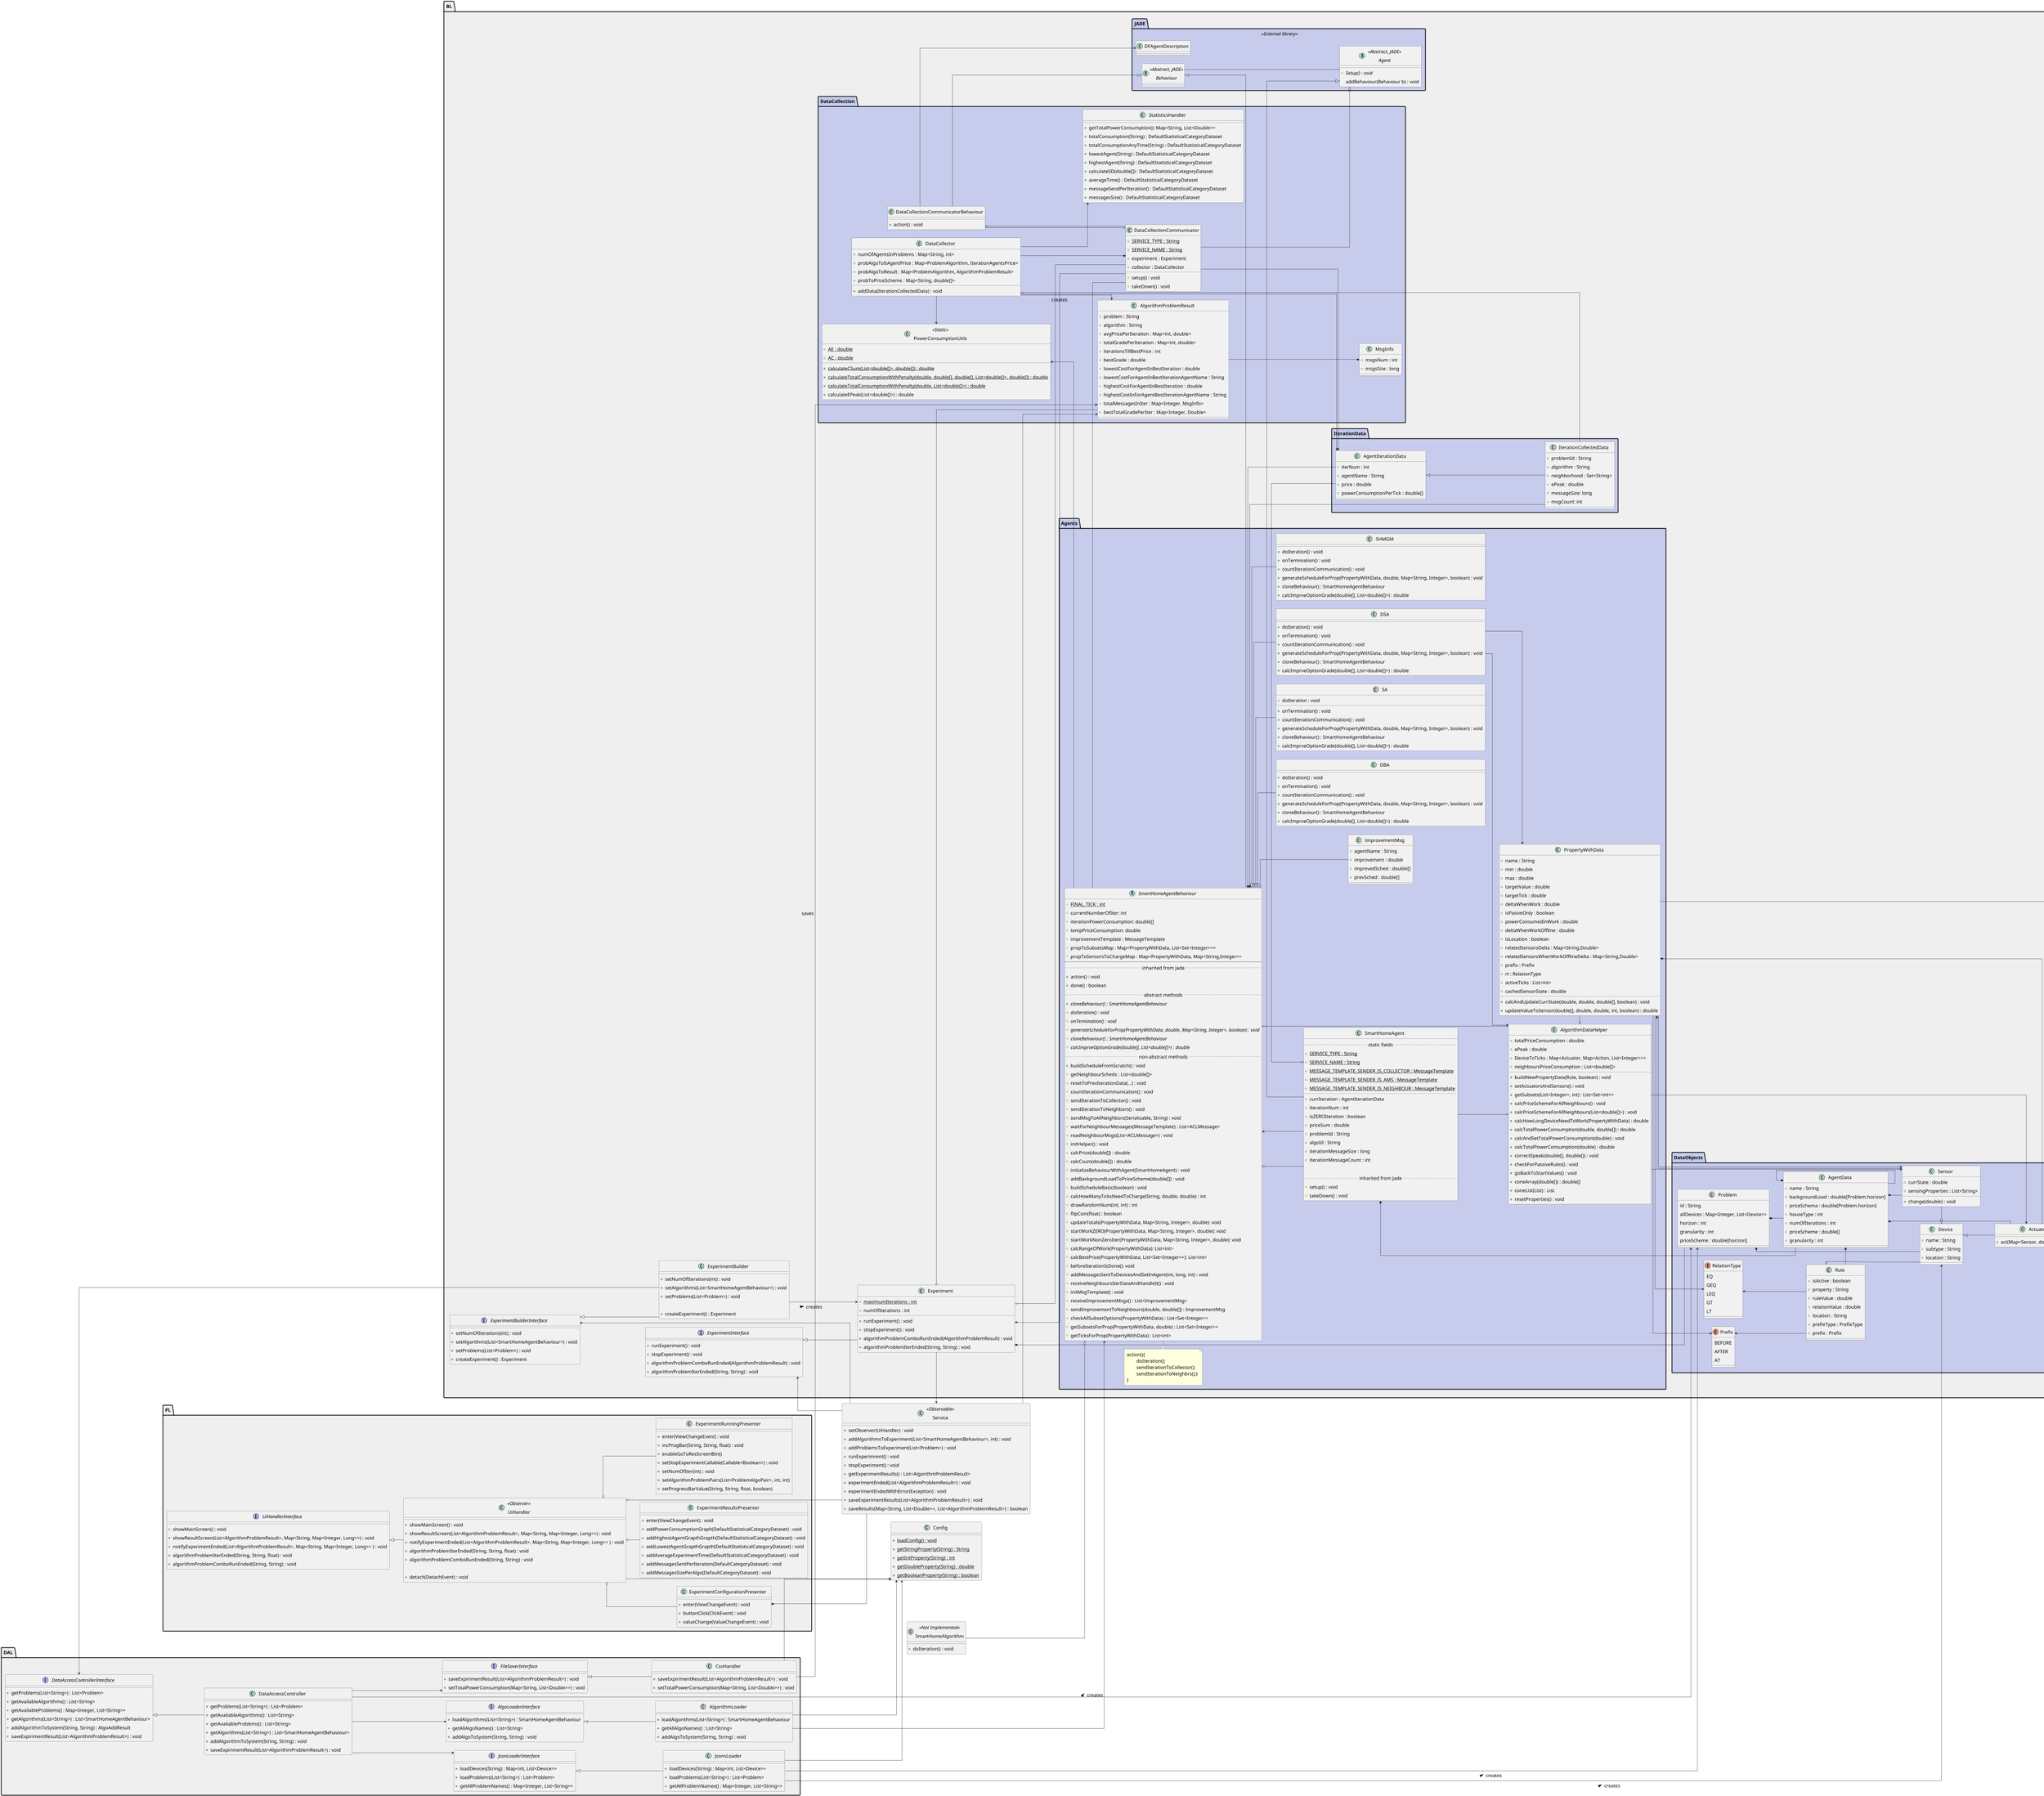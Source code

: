 @startuml
scale 0.5
skinparam linetype ortho
skinparam pageExternalColor white
skinparam dpi 90
left to right direction
skinparam classFontSize 20
skinparam DefaultFontSize 20
skinparam PackageBorderThickness 3
skinparam Padding 5

package BL #efefef{

	package JADE <<External library>> #c7cced{

		abstract class Agent <<Abstract, JADE>> {
		    {abstract} #Setup() : void
		    addBehaviour(Behaviour b) : void
		}

		abstract class Behaviour <<Abstract, JADE>>
		Behaviour -- Agent

		class DFAgentDescription
	}

	package DataObjects #c7cced{
		together {
			class Device {
				+name : String
				+subtype : String
				+location : String
			}

			class Sensor {
				+currState : double
				+sensingProperties : List<String>
				+change(double) : void
			}

			class Actuator {
				+act(Map<Sensor, double>) : void
			}
		}

		together {
			class Effect {
				+property : String
				+delta : double
			}

			class Action {
				+name : String
				+powerConsumption : double
			}
		}

		together {
			enum RelationType {
			EQ
			GEQ
			LEQ
			GT
			LT
			}

			enum Prefix {
				BEFORE
				AFTER
				AT
			}

			class Rule {
				+isActive : boolean
				+property : String
				+ruleValue : double
				+relationValue : double
				+location : String
				+prefixType : PrefixType
				+prefix : Prefix
			}
		}

		'agentdata and problem'
		together {
			class AgentData {
				+name : String
				+backgroundLoad : double[Problem.horizon]
				+priceSchema : double[Problem.horizon]
				+houseType : int
				+numOfIterations : int
				+priceScheme : double[]
				+granularity : int
			}

			class Problem {
				id : String
				allDevices : Map<Integer, List<Device>>
				horizon : int
				granularity : int
				priceScheme : double[horizon]
			}
		}

		Device <|- Sensor
		Device <|-- Actuator

		Action *-down- Effect
		Actuator *-down- Action

		Problem *-- AgentData
		Problem *-- Device
		AgentData *-- Sensor
		AgentData *-- Actuator
		AgentData *-down- AgentData
		AgentData *- Rule

		Prefix <-- Rule
		RelationType <-- Rule
		Rule o-- Device
	}

	package Agents #c7cced{

		'helpers'
		together {
			class AlgorithmDataHelper {
				+totalPriceConsumption : double
				+ePeak : double
				+DeviceToTicks : Map<Actuator, Map<Action, List<Integer>>>
				+neighboursPriceConsumption : List<double[]>
				
				+buildNewPropertyData(Rule, boolean) : void
				+setActuatorsAndSensors() : void
				+getSubsets(List<Integer>, int) : List<Set<int>>
				+calcPriceSchemeForAllNeighbours() : void
				+calcPriceSchemeForAllNeighbours(List<double[]>) : void
				+calcHowLongDeviceNeedToWork(PropertyWithData) : double
				+calcTotalPowerConsumption(double, double[]) : double
				+calcAndSetTotalPowerConsumption(double) : void
				+calcTotalPowerConsumption(double) : double
				+correctEpeak(double[], double[]) : void
				+checkForPassiveRules() : void
				+goBackToStartValues() : void
				+coneArray(double[]) : double[]
				+coneList(List) : List
				+resetProperties() : void
			}

			class PropertyWithData {
				+name : String
				+min : double
				+max : double
				+targetValue : double
				+targetTick : double
				+deltaWhenWork : double
				+isPasiveOnly : boolean
				+powerConsumedInWork : double
				+deltaWhenWorkOffline : double
				+isLocation : boolean
				+relatedSensorsDelta : Map<String,Double>
				+relatedSensorsWhenWorkOfflineDelta : Map<String,Double>
				+prefix : Prefix
				+rt : RelationType
				+activeTicks : List<int>
				+cachedSensorState : double

				+calcAndUpdateCurrState(double, double, double[], boolean) : void
				+updateValueToSensor(double[], double, double, int, boolean) : double
			}
		}

		'agent'
		together {
			class SmartHomeAgent {
				..static fields..
				+{static} SERVICE_TYPE : String
				+{static} SERVICE_NAME : String
				+{static} MESSAGE_TEMPLATE_SENDER_IS_COLLECTOR : MessageTemplate
				+{static} MESSAGE_TEMPLATE_SENDER_IS_AMS : MessageTemplate
				+{static} MESSAGE_TEMPLATE_SENDER_IS_NEIGHBOUR : MessageTemplate
				..
				+currIteration : AgentIterationData
				+iterationNum : int
				+isZEROIteration : boolean
				+priceSum : double
				+problemId : String
				+algoId : String
				+iterationMessageSize : long
				+iterationMessageCount : int

				..inharited from Jade..
				#setup() : void
				#takeDown() : void
			}


			abstract class SmartHomeAgentBehaviour {
				#{static} FINAL_TICK : int
				#currentNumberOfIter: int
				#iterationPowerConsumption: double[]
				#tempPriceConsumption: double
				#improvementTemplate : MessageTemplate
				#propToSubsetsMap : Map<PropertyWithData, List<Set<Integer>>>
				#propToSensorsToChargeMap : Map<PropertyWithData, Map<String,Integer>>
				--
				..inharited from Jade..
				+action() : void
				+done() : boolean
				..abstract methods..
				+{abstract} cloneBehaviour() : SmartHomeAgentBehaviour
				#{abstract} doIteration() : void
				#{abstract} onTermination() : void
				#{abstract} generateScheduleForProp(PropertyWithData, double, Map<String, Integer>, boolean) : void
				#{abstract} cloneBehaviour() : SmartHomeAgentBehaviour
				#{abstract} calcImprveOptionGrade(double[], List<double[]>) : double
				..non-abstract methods..
				+buildScheduleFromScratch() : void
				#getNeighbourScheds : List<double[]>
				#resetToPrevIterationData(...) : void
				#countIterationCommunication() : void
				#sendIterationToCollector() : void
				#sendIterationToNeighbors() : void
				#sendMsgToAllNeighbors(Serializable, String) : void
				#waitForNeighbourMessages(MessageTemplate) : List<ACLMessage>
				#readNeighbourMsgs(List<ACLMessage>) : void
				#initHelper() : void
				#calcPrice(double[]) : double
				#calcCsum(double[]) : double
				#initializeBehaviourWithAgent(SmartHomeAgent) : void
				#addBackgroundLoadToPriceScheme(double[]) : void
				#buildScheduleBasic(boolean) : void
				#calcHowManyTicksNeedToCharge(String, double, double) : int
				#drawRandomNum(int, int) : int
				#flipCoin(float) : boolean
				#updateTotals(PropertyWithData, Map<String, Integer>, double): void
				#startWorkZERO(PropertyWithData, Map<String, Integer>, double): void
				#startWorkNonZeroIter(PropertyWithData, Map<String, Integer>, double): void
				#calcRangeOfWork(PropertyWithData): List<int>
				#calcBestPrice(PropertyWithData, List<Set<Integer>>): List<int>
				#beforeIterationIsDone(): void
				#addMessagesSentToDevicesAndSetInAgent(int, long, int) : void
				#receiveNeighboursIterDataAndHandleIt() : void
				#initMsgTemplate() : void
				#receiveImprovementMsgs() : List<ImprovementMsg>
				#sendImprovementToNeighbours(double, double[]) : ImprovementMsg
				#checkAllSubsetOptions(PropertyWithData) : List<Set<Integer>>
				#getSubsetsForProp(PropertyWithData, double) : List<Set<Integer>>
				#getTicksForProp(PropertyWithData) : List<int>
			}
		}

		Note "action(){\n\tdoIteration();\n\tsendIterationToCollector();\n\tsendIterationToNeighbrs();}\n}" as smabNote
		
		'algos:'
		together {
			class SHMGM {
				+doIteration() : void
				+onTermination() : void
				+countIterationCommunication() : void
				+generateScheduleForProp(PropertyWithData, double, Map<String, Integer>, boolean) : void
				+cloneBehaviour() : SmartHomeAgentBehaviour
				+calcImprveOptionGrade(double[], List<double[]>) : double
			}

			class DSA {
				+doIteration() : void
				+onTermination() : void
				+countIterationCommunication() : void
				+generateScheduleForProp(PropertyWithData, double, Map<String, Integer>, boolean) : void
				+cloneBehaviour() : SmartHomeAgentBehaviour
				+calcImprveOptionGrade(double[], List<double[]>) : double
			}

			class SA {
				+doIteration : void
				+onTermination() : void
				+countIterationCommunication() : void
				+generateScheduleForProp(PropertyWithData, double, Map<String, Integer>, boolean) : void
				+cloneBehaviour() : SmartHomeAgentBehaviour
				+calcImprveOptionGrade(double[], List<double[]>) : double
			}

			class DBA {
				+doIteration() : void
				+onTermination() : void
				+countIterationCommunication() : void
				+generateScheduleForProp(PropertyWithData, double, Map<String, Integer>, boolean) : void
				+cloneBehaviour() : SmartHomeAgentBehaviour
				+calcImprveOptionGrade(double[], List<double[]>) : double
			}
		}

		class ImprovementMsg {
			+agentName : String
			+improvement : double
			+imprevedSched : double[]
			+prevSched : double[]
		}


		Agent <|-- SmartHomeAgent
		SmartHomeAgentBehaviour --|> Behaviour
		SmartHomeAgent --> SmartHomeAgentBehaviour

		SmartHomeAgentBehaviour . smabNote

		SmartHomeAgentBehaviour <|-- SHMGM
		SmartHomeAgentBehaviour <|-- DSA
		SmartHomeAgentBehaviour <|-- SA
		SmartHomeAgentBehaviour <|-- DBA

		SmartHomeAgentBehaviour o-- SmartHomeAgent
		SmartHomeAgentBehaviour o-- AlgorithmDataHelper
		SmartHomeAgentBehaviour o-- ImprovementMsg

		DSA --> AlgorithmDataHelper
		DSA --> PropertyWithData

		AlgorithmDataHelper o- PropertyWithData
		AlgorithmDataHelper o-- SmartHomeAgent

		PropertyWithData *-up- Sensor
		PropertyWithData *- Actuator
	}

	package IterationData #c7cced{

		class AgentIterationData {
			+iterNum : int
			+agentName : String
			+price : double
			+powerConsumptionPerTick : double[]
		}

		class IterationCollectedData {
			+problemId : String
			+algorithm : String
			+neighborhood : Set<String>
			+ePeak : double
			+messageSize: long
			+msgCount: int
		} 

		AgentIterationData <|-- IterationCollectedData
	}

	package DataCollection #c7cced{

		class PowerConsumptionUtils <<Static>> {
			+{static} AE : double
			+{static} AC : double
			+{static} calculateCSum(List<double[]>, double[]) : double
			+{static} calculateTotalConsumptionWithPenalty(double, double[], double[], List<double[]>, double[]) : double
			+{static} calculateTotalConsumptionWithPenalty(double, List<double[]>) : double
			+calculateEPeak(List<double[]>) : double
		}

		'collectors'
		together {
			class DataCollector {
			    +numOfAgentsInProblems : Map<String, int>
			    +probAlgoToItAgentPrice : Map<ProblemAlgorithm, IterationAgentsPrice>
			    +probAlgoToResult : Map<ProblemAlgorithm, AlgorithmProblemResult>
			    +probToPriceScheme : Map<String, double[]>

			    +addData(IterationCollectedData) : void    
			}

			class DataCollectionCommunicator {
				+{static} SERVICE_TYPE : String
				+{static} SERVICE_NAME : String
				+experiment : Experiment
				+collector : DataCollector

				#setup() : void
				#takeDown() : void
			}

			class DataCollectionCommunicatorBehaviour {
				+action() : void
			}
		}

		class StatisticsHandler {
			+getTotalPowerConsumption(): Map<String, List<Double>>
			+totalConsumption(String) : DefaultStatisticalCategoryDataset
			+totalConsumptionAnyTime(String) : DefaultStatisticalCategoryDataset
			+lowestAgent(String) : DefaultStatisticalCategoryDataset
			+highestAgent(String) : DefaultStatisticalCategoryDataset
			+calculateSD(double[]) : DefaultStatisticalCategoryDataset
			+averageTime() : DefaultStatisticalCategoryDataset
			+messageSendPerIteration() : DefaultStatisticalCategoryDataset
			+messagesSize() : DefaultStatisticalCategoryDataset
		}

		class AlgorithmProblemResult {
			+problem : String
			+algorithm : String
			+avgPricePerIteration : Map<int, double>
			+totalGradePerIteration : Map<int, double>
			+iterationsTillBestPrice : int
			+bestGrade : double
			+lowestCostForAgentInBestIteration : double
			+lowestCostForAgentInBestIterationAgentName : String
			+highestCostForAgentInBestIteration : double
			+highestCostInForAgentBestIterationAgentName : String
			+totalMessagesInIter : Map<Integer, MsgInfo>
			+bestTotalGradePerIter : Map<Integer, Double>
		}

		class MsgInfo {
			+msgsNum : int
			+msgsSize : long
		}

		AlgorithmProblemResult --* MsgInfo

		DataCollector --* DataCollectionCommunicator
		DataCollector o-- IterationCollectedData
		DataCollectionCommunicatorBehaviour --|> Behaviour
		DataCollectionCommunicatorBehaviour --o DataCollectionCommunicator
		DataCollectionCommunicatorBehaviour o-- DataCollectionCommunicator
		DataCollector --> StatisticsHandler
		
		DataCollector -> PowerConsumptionUtils
	}


	'experiment'
	together {
		interface ExperimentBuilderInterface {
			+setNumOfIterations(int) : void
			+setAlgorithms(List<SmartHomeAgentBehaviour>) : void
			+setProblems(List<Problem>) : void
			+createExperiment() : Experiment
		}

		class ExperimentBuilder {
			+setNumOfIterations(int) : void
			+setAlgorithms(List<SmartHomeAgentBehaviour>) : void
			+setProblems(List<Problem>) : void

			+createExperiment() : Experiment
		}

		interface ExperimentInterface {
			+runExperiment() : void
			+stopExperiment() : void
			+algorithmProblemComboRunEnded(AlgorithmProblemResult) : void
			+algorithmProblemIterEnded(String, String) : void
		}

		class Experiment {
			+{static} maximumIterations : int
			+numOfIterations : int
			+runExperiment() : void
			+stopExperiment() : void
			+algorithmProblemComboRunEnded(AlgorithmProblemResult) : void
			+algorithmProblemIterEnded(String, String) : void
		}
	}

	ExperimentInterface <|-- Experiment
	ExperimentBuilderInterface <|-- ExperimentBuilder

	ExperimentBuilder --> Experiment : creates >
	Experiment o-- DataCollectionCommunicator
	Experiment *-- Problem
	SmartHomeAgent *- AgentData
	DataCollector --> AlgorithmProblemResult : creates
	DataCollectionCommunicator --> Experiment

	Experiment o-- AlgorithmProblemResult

	DataCollectionCommunicator --  SmartHomeAgentBehaviour
	DataCollectionCommunicator --> AgentIterationData
	DataCollector --> AgentIterationData
	DataCollectionCommunicatorBehaviour --> DFAgentDescription

	SmartHomeAgentBehaviour -> PowerConsumptionUtils
	SmartHomeAgent o- AgentIterationData

	PropertyWithData -> Actuator
	PropertyWithData --> Sensor
	PropertyWithData --> Prefix
	PropertyWithData --> RelationType
	AlgorithmDataHelper -> Actuator
	AlgorithmDataHelper --> Sensor
}

package PL #efefef{

	interface UiHandlerInterface {
		+showMainScreen() : void
		+showResultScreen(List<AlgorithmProblemResult>, Map<String, Map<Integer, Long>>) : void
		+notifyExperimentEnded(List<AlgorithmProblemResult>, Map<String, Map<Integer, Long>> ) : void
		+algorithmProblemIterEnded(String, String, float) : void
		+algorithmProblemComboRunEnded(String, String) : void
	}

	class UiHandler <<Observer>> {
		+showMainScreen() : void
		+showResultScreen(List<AlgorithmProblemResult>, Map<String, Map<Integer, Long>>) : void
		+notifyExperimentEnded(List<AlgorithmProblemResult>, Map<String, Map<Integer, Long>> ) : void
		+algorithmProblemIterEnded(String, String, float) : void
		+algorithmProblemComboRunEnded(String, String) : void

		+detach(DetachEvent) : void
	}

    class ExperimentConfigurationPresenter {
        +enter(ViewChangeEvent) : void
        +buttonClick(ClickEvent) : void
        +valueChange(ValueChangeEvent) : void
    }

    class ExperimentResultsPresenter {
        +enter(ViewChangeEvent) : void
        +addPowerConsumptionGraph(DefaultStatisticalCategoryDataset) : void
        +addHighestAgentGrapthGrapth(DefaultStatisticalCategoryDataset) : void
        +addLowestAgentGrapthGrapth(DefaultStatisticalCategoryDataset) : void
        +addAverageExperimentTime(DefaultStatisticalCategoryDataset) : void
        +addMessagesSentPerIteration(DefaultCategoryDataset) : void
        +addMessagesSizePerAlgo(DefaultCategoryDataset) : void
    }

    class ExperimentRunningPresenter {
        +enter(ViewChangeEvent) : void
        +incProgBar(String, String, float) : void
        +enableGoToResScreenBtn()
        +setStopExperimentCallable(Callable<Boolean>) : void
        +setNumOfIter(int) : void
        +setAlgorithmProblemPairs(List<ProblemAlgoPair>, int, int)
        +setProgressBarValue(String, String, float, boolean)
    }

	UiHandlerInterface <|-- UiHandler
	UiHandler o-- ExperimentRunningPresenter
	UiHandler o-- ExperimentResultsPresenter
	UiHandler o-- ExperimentConfigurationPresenter

}

package DAL #efefef{

    interface FileSaverInterface {
    	+saveExpirimentResult(List<AlgorithmProblemResult>) : void
    	+setTotalPowerConsumption(Map<String, List<Double>>) : void
    }

	class CsvHandler {
    	+saveExpirimentResult(List<AlgorithmProblemResult>) : void
    	+setTotalPowerConsumption(Map<String, List<Double>>) : void
	}

    interface JsonLoaderInterface {
        +loadDevices(String) : Map<int, List<Device>>
        +loadProblems(List<String>) : List<Problem>
        +getAllProblemNames() : Map<Integer, List<String>>
    }

	class JsonsLoader {
		+loadDevices(String) : Map<int, List<Device>>
        +loadProblems(List<String>) : List<Problem>
        +getAllProblemNames() : Map<Integer, List<String>>
	}

    interface AlgoLoaderInterface {
		+loadAlgorithms(List<String>) : SmartHomeAgentBehaviour
        +getAllAlgoNames() : List<String>
        +addAlgoToSystem(String, String) : void
    }

	class AlgorithmLoader {
		+loadAlgorithms(List<String>) : SmartHomeAgentBehaviour
        +getAllAlgoNames() : List<String>
        +addAlgoToSystem(String, String) : void
	}

    interface DataAccessControllerInterface {
        +getProblems(List<String>) : List<Problem>
        +getAvailableAlgorithms() : List<String>
        +getAvailableProblems() : Map<Integer, List<String>>
        +getAlgorithms(List<String>) : List<SmartHomeAgentBehaviour>
        +addAlgorithmToSystem(String, String) : AlgoAddResult
        +saveExpirimentResult(List<AlgorithmProblemResult>) : void
    }

	class DataAccessController {
		+getProblems(List<String>) : List<Problem>
		+getAvailableAlgorithms() : List<String>
        +getAvailableProblems() : List<String>
		+getAlgorithms(List<String>) : List<SmartHomeAgentBehaviour>
		+addAlgorithmToSystem(String, String) : void
		+saveExpirimentResult(List<AlgorithmProblemResult>) : void
	}

	DataAccessController --> AlgoLoaderInterface
	DataAccessController --> JsonLoaderInterface
	DataAccessController --> FileSaverInterface

	JsonLoaderInterface <|-- JsonsLoader
	AlgoLoaderInterface <|-- AlgorithmLoader
	DataAccessControllerInterface <|-- DataAccessController
	FileSaverInterface <|-- CsvHandler
}

together {
	class Service <<Observable>> {
		+setObserver(UiHandler) : void
		+addAlgorithmsToExperiment(List<SmartHomeAgentBehaviour>, int) : void
		+addProblemsToExperiment(List<Problem>) : void
		+runExperimrent() : void
		+stopExperiment() : void
		+getExperimentResults() : List<AlgorithmProblemResult>
	    +experimentEnded(List<AlgorithmProblemResult>) : void
	    +experimentEndedWithError(Exception) : void
	    +saveExperimentResults(List<AlgorithmProblemResult>) : void
	    +saveResults(Map<String, List<Double>>, List<AlgorithmProblemResult>) : boolean
	}

    class Config {
        +{static} loadConfig() : void
        +{static} getStringProperty(String) : String
        +{static} getIntProperty(String) : int
        +{static} getDoubleProperty(String) : double
        +{static} getBooleanProperty(String) : boolean
    }
}

class SmartHomeAlgorithm <<Not Implemented>> {
	+doIteration() : void
}

'**********out of package connections:************
Service --> ExperimentInterface
Experiment --> Service
Service --> AlgorithmProblemResult
Service --> ExperimentBuilderInterface

JsonsLoader --> Device : creates >
JsonsLoader -> Problem : creates >
AlgorithmLoader --> SmartHomeAgentBehaviour : creates >
DataAccessController --> Problem
DataCollectionCommunicator --|> Agent

ExperimentBuilder --> DataAccessControllerInterface

CsvHandler -> AlgorithmProblemResult : saves

SmartHomeAlgorithm --|> SmartHomeAgentBehaviour

UiHandler o-- Service
ExperimentConfigurationPresenter *-- Service

SmartHomeAgentBehaviour *-- AgentIterationData
SmartHomeAgentBehaviour *-- IterationCollectedData

UiHandler --> Config
AlgorithmLoader --> Config
JsonsLoader --> Config
CsvHandler --> Config

@enduml
